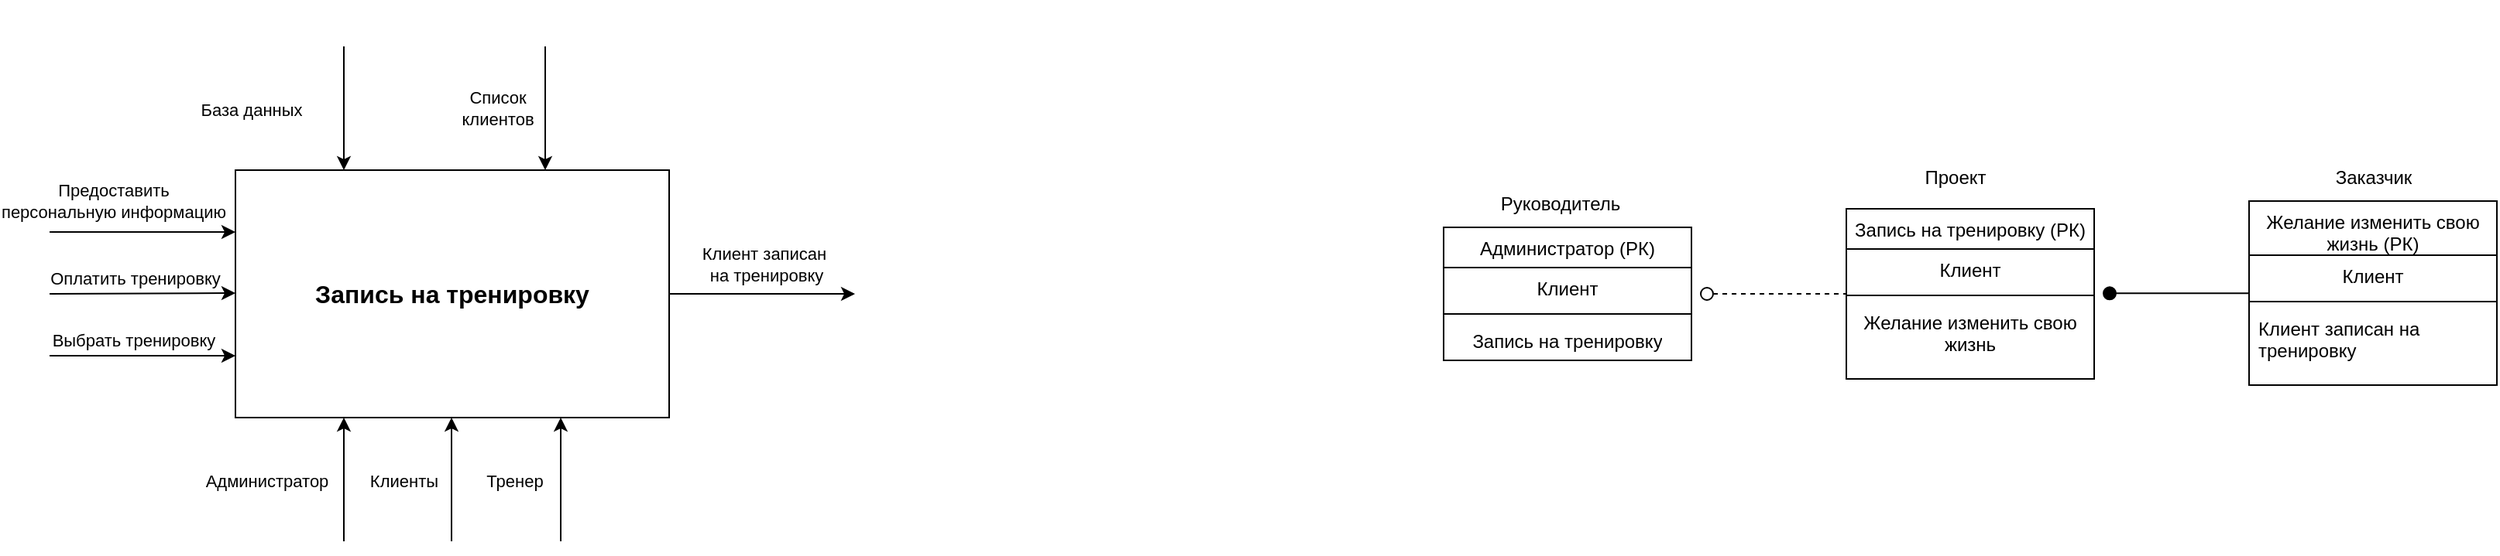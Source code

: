<mxfile version="22.1.2" type="device">
  <diagram name="Страница — 1" id="jWigPYOgys1MerMBkS01">
    <mxGraphModel dx="1884" dy="1276" grid="1" gridSize="10" guides="1" tooltips="1" connect="1" arrows="1" fold="1" page="1" pageScale="1" pageWidth="1169" pageHeight="827" math="0" shadow="0">
      <root>
        <mxCell id="0" />
        <mxCell id="1" parent="0" />
        <mxCell id="JXqbrIZ9gM3I_YPn6SAN-18" style="edgeStyle=orthogonalEdgeStyle;rounded=0;orthogonalLoop=1;jettySize=auto;html=1;" edge="1" parent="1" source="JXqbrIZ9gM3I_YPn6SAN-1">
          <mxGeometry relative="1" as="geometry">
            <mxPoint x="800" y="320" as="targetPoint" />
          </mxGeometry>
        </mxCell>
        <mxCell id="JXqbrIZ9gM3I_YPn6SAN-19" value="Клиент записан&lt;br&gt;&amp;nbsp;на тренировку" style="edgeLabel;html=1;align=center;verticalAlign=middle;resizable=0;points=[];" vertex="1" connectable="0" parent="JXqbrIZ9gM3I_YPn6SAN-18">
          <mxGeometry x="0.044" y="1" relative="1" as="geometry">
            <mxPoint x="-2" y="-19" as="offset" />
          </mxGeometry>
        </mxCell>
        <mxCell id="JXqbrIZ9gM3I_YPn6SAN-1" value="&lt;span style=&quot;font-size: 16px;&quot;&gt;&lt;b&gt;Запись на тренировку&lt;/b&gt;&lt;/span&gt;" style="rounded=0;whiteSpace=wrap;html=1;" vertex="1" parent="1">
          <mxGeometry x="400" y="240" width="280" height="160" as="geometry" />
        </mxCell>
        <mxCell id="JXqbrIZ9gM3I_YPn6SAN-2" value="" style="endArrow=classic;html=1;rounded=0;entryX=0;entryY=0.25;entryDx=0;entryDy=0;" edge="1" parent="1" target="JXqbrIZ9gM3I_YPn6SAN-1">
          <mxGeometry width="50" height="50" relative="1" as="geometry">
            <mxPoint x="280" y="280" as="sourcePoint" />
            <mxPoint x="550" y="380" as="targetPoint" />
          </mxGeometry>
        </mxCell>
        <mxCell id="JXqbrIZ9gM3I_YPn6SAN-6" value="Предоставить &lt;br&gt;персональную информацию" style="edgeLabel;html=1;align=center;verticalAlign=middle;resizable=0;points=[];" vertex="1" connectable="0" parent="JXqbrIZ9gM3I_YPn6SAN-2">
          <mxGeometry x="-0.093" y="2" relative="1" as="geometry">
            <mxPoint x="-14" y="-18" as="offset" />
          </mxGeometry>
        </mxCell>
        <mxCell id="JXqbrIZ9gM3I_YPn6SAN-3" value="" style="endArrow=classic;html=1;rounded=0;entryX=0;entryY=0.25;entryDx=0;entryDy=0;" edge="1" parent="1">
          <mxGeometry width="50" height="50" relative="1" as="geometry">
            <mxPoint x="280" y="320" as="sourcePoint" />
            <mxPoint x="400" y="319.5" as="targetPoint" />
          </mxGeometry>
        </mxCell>
        <mxCell id="JXqbrIZ9gM3I_YPn6SAN-7" value="Оплатить тренировку" style="edgeLabel;html=1;align=center;verticalAlign=middle;resizable=0;points=[];" vertex="1" connectable="0" parent="JXqbrIZ9gM3I_YPn6SAN-3">
          <mxGeometry x="-0.093" y="3" relative="1" as="geometry">
            <mxPoint y="-7" as="offset" />
          </mxGeometry>
        </mxCell>
        <mxCell id="JXqbrIZ9gM3I_YPn6SAN-4" value="" style="endArrow=classic;html=1;rounded=0;entryX=0;entryY=0.25;entryDx=0;entryDy=0;" edge="1" parent="1">
          <mxGeometry width="50" height="50" relative="1" as="geometry">
            <mxPoint x="280" y="360" as="sourcePoint" />
            <mxPoint x="400" y="360" as="targetPoint" />
          </mxGeometry>
        </mxCell>
        <mxCell id="JXqbrIZ9gM3I_YPn6SAN-8" value="Выбрать тренировку" style="edgeLabel;html=1;align=center;verticalAlign=middle;resizable=0;points=[];" vertex="1" connectable="0" parent="JXqbrIZ9gM3I_YPn6SAN-4">
          <mxGeometry x="-0.11" y="2" relative="1" as="geometry">
            <mxPoint y="-8" as="offset" />
          </mxGeometry>
        </mxCell>
        <mxCell id="JXqbrIZ9gM3I_YPn6SAN-9" value="" style="endArrow=classic;html=1;rounded=0;entryX=0.25;entryY=0;entryDx=0;entryDy=0;" edge="1" parent="1" target="JXqbrIZ9gM3I_YPn6SAN-1">
          <mxGeometry width="50" height="50" relative="1" as="geometry">
            <mxPoint x="470" y="160" as="sourcePoint" />
            <mxPoint x="441.72" y="240.0" as="targetPoint" />
          </mxGeometry>
        </mxCell>
        <mxCell id="JXqbrIZ9gM3I_YPn6SAN-11" value="База данных" style="edgeLabel;html=1;align=center;verticalAlign=middle;resizable=0;points=[];rotation=0;" vertex="1" connectable="0" parent="JXqbrIZ9gM3I_YPn6SAN-9">
          <mxGeometry x="-0.035" y="1" relative="1" as="geometry">
            <mxPoint x="-61" y="2" as="offset" />
          </mxGeometry>
        </mxCell>
        <mxCell id="JXqbrIZ9gM3I_YPn6SAN-10" value="" style="endArrow=classic;html=1;rounded=0;entryX=0.25;entryY=0;entryDx=0;entryDy=0;" edge="1" parent="1">
          <mxGeometry width="50" height="50" relative="1" as="geometry">
            <mxPoint x="600" y="160" as="sourcePoint" />
            <mxPoint x="600" y="240" as="targetPoint" />
          </mxGeometry>
        </mxCell>
        <mxCell id="JXqbrIZ9gM3I_YPn6SAN-13" value="Список &lt;br&gt;клиентов" style="edgeLabel;html=1;align=center;verticalAlign=middle;resizable=0;points=[];rotation=0;" vertex="1" connectable="0" parent="1">
          <mxGeometry x="570" y="130" as="geometry">
            <mxPoint x="-1.0" y="70" as="offset" />
          </mxGeometry>
        </mxCell>
        <mxCell id="JXqbrIZ9gM3I_YPn6SAN-14" value="" style="endArrow=classic;html=1;rounded=0;entryX=0.75;entryY=1;entryDx=0;entryDy=0;" edge="1" parent="1" target="JXqbrIZ9gM3I_YPn6SAN-1">
          <mxGeometry width="50" height="50" relative="1" as="geometry">
            <mxPoint x="610" y="480" as="sourcePoint" />
            <mxPoint x="480" y="590" as="targetPoint" />
          </mxGeometry>
        </mxCell>
        <mxCell id="JXqbrIZ9gM3I_YPn6SAN-15" value="Тренер" style="edgeLabel;html=1;align=center;verticalAlign=middle;resizable=0;points=[];rotation=0;" vertex="1" connectable="0" parent="JXqbrIZ9gM3I_YPn6SAN-14">
          <mxGeometry x="-0.035" y="1" relative="1" as="geometry">
            <mxPoint x="-29" y="-1" as="offset" />
          </mxGeometry>
        </mxCell>
        <mxCell id="JXqbrIZ9gM3I_YPn6SAN-16" value="" style="endArrow=classic;html=1;rounded=0;entryX=0.25;entryY=1;entryDx=0;entryDy=0;" edge="1" parent="1">
          <mxGeometry width="50" height="50" relative="1" as="geometry">
            <mxPoint x="539.5" y="480" as="sourcePoint" />
            <mxPoint x="539.5" y="400" as="targetPoint" />
          </mxGeometry>
        </mxCell>
        <mxCell id="JXqbrIZ9gM3I_YPn6SAN-17" value="Клиенты&amp;nbsp;" style="edgeLabel;html=1;align=center;verticalAlign=middle;resizable=0;points=[];rotation=0;" vertex="1" connectable="0" parent="JXqbrIZ9gM3I_YPn6SAN-16">
          <mxGeometry x="-0.035" y="1" relative="1" as="geometry">
            <mxPoint x="-29" y="-1" as="offset" />
          </mxGeometry>
        </mxCell>
        <mxCell id="JXqbrIZ9gM3I_YPn6SAN-35" value="" style="endArrow=classic;html=1;rounded=0;entryX=0.25;entryY=1;entryDx=0;entryDy=0;" edge="1" parent="1">
          <mxGeometry width="50" height="50" relative="1" as="geometry">
            <mxPoint x="470" y="480" as="sourcePoint" />
            <mxPoint x="470" y="400" as="targetPoint" />
          </mxGeometry>
        </mxCell>
        <mxCell id="JXqbrIZ9gM3I_YPn6SAN-36" value="Администратор" style="edgeLabel;html=1;align=center;verticalAlign=middle;resizable=0;points=[];rotation=0;" vertex="1" connectable="0" parent="JXqbrIZ9gM3I_YPn6SAN-35">
          <mxGeometry x="-0.035" y="1" relative="1" as="geometry">
            <mxPoint x="-49" y="-1" as="offset" />
          </mxGeometry>
        </mxCell>
        <mxCell id="JXqbrIZ9gM3I_YPn6SAN-37" value="&lt;span style=&quot;font-weight: normal;&quot;&gt;Администратор (РК)&lt;/span&gt;" style="swimlane;fontStyle=1;align=center;verticalAlign=top;childLayout=stackLayout;horizontal=1;startSize=26;horizontalStack=0;resizeParent=1;resizeParentMax=0;resizeLast=0;collapsible=1;marginBottom=0;whiteSpace=wrap;html=1;" vertex="1" parent="1">
          <mxGeometry x="1180" y="277" width="160" height="86" as="geometry" />
        </mxCell>
        <mxCell id="JXqbrIZ9gM3I_YPn6SAN-38" value="Клиент" style="text;strokeColor=none;fillColor=none;align=center;verticalAlign=top;spacingLeft=4;spacingRight=4;overflow=hidden;rotatable=0;points=[[0,0.5],[1,0.5]];portConstraint=eastwest;whiteSpace=wrap;html=1;" vertex="1" parent="JXqbrIZ9gM3I_YPn6SAN-37">
          <mxGeometry y="26" width="160" height="26" as="geometry" />
        </mxCell>
        <mxCell id="JXqbrIZ9gM3I_YPn6SAN-39" value="" style="line;strokeWidth=1;fillColor=none;align=left;verticalAlign=middle;spacingTop=-1;spacingLeft=3;spacingRight=3;rotatable=0;labelPosition=right;points=[];portConstraint=eastwest;strokeColor=inherit;" vertex="1" parent="JXqbrIZ9gM3I_YPn6SAN-37">
          <mxGeometry y="52" width="160" height="8" as="geometry" />
        </mxCell>
        <mxCell id="JXqbrIZ9gM3I_YPn6SAN-40" value="Запись на тренировку" style="text;strokeColor=none;fillColor=none;align=center;verticalAlign=top;spacingLeft=4;spacingRight=4;overflow=hidden;rotatable=0;points=[[0,0.5],[1,0.5]];portConstraint=eastwest;whiteSpace=wrap;html=1;" vertex="1" parent="JXqbrIZ9gM3I_YPn6SAN-37">
          <mxGeometry y="60" width="160" height="26" as="geometry" />
        </mxCell>
        <mxCell id="JXqbrIZ9gM3I_YPn6SAN-45" value="" style="html=1;verticalAlign=bottom;startArrow=oval;startFill=0;endArrow=none;startSize=8;curved=0;rounded=0;endFill=0;dashed=1;" edge="1" parent="1">
          <mxGeometry width="60" relative="1" as="geometry">
            <mxPoint x="1350" y="320" as="sourcePoint" />
            <mxPoint x="1440" y="320" as="targetPoint" />
          </mxGeometry>
        </mxCell>
        <mxCell id="JXqbrIZ9gM3I_YPn6SAN-46" value="&lt;span style=&quot;font-weight: normal;&quot;&gt;Запись на тренировку (РК)&lt;/span&gt;" style="swimlane;fontStyle=1;align=center;verticalAlign=top;childLayout=stackLayout;horizontal=1;startSize=26;horizontalStack=0;resizeParent=1;resizeParentMax=0;resizeLast=0;collapsible=1;marginBottom=0;whiteSpace=wrap;html=1;" vertex="1" parent="1">
          <mxGeometry x="1440" y="265" width="160" height="110" as="geometry" />
        </mxCell>
        <mxCell id="JXqbrIZ9gM3I_YPn6SAN-47" value="Клиент" style="text;strokeColor=none;fillColor=none;align=center;verticalAlign=top;spacingLeft=4;spacingRight=4;overflow=hidden;rotatable=0;points=[[0,0.5],[1,0.5]];portConstraint=eastwest;whiteSpace=wrap;html=1;" vertex="1" parent="JXqbrIZ9gM3I_YPn6SAN-46">
          <mxGeometry y="26" width="160" height="26" as="geometry" />
        </mxCell>
        <mxCell id="JXqbrIZ9gM3I_YPn6SAN-48" value="" style="line;strokeWidth=1;fillColor=none;align=left;verticalAlign=middle;spacingTop=-1;spacingLeft=3;spacingRight=3;rotatable=0;labelPosition=right;points=[];portConstraint=eastwest;strokeColor=inherit;" vertex="1" parent="JXqbrIZ9gM3I_YPn6SAN-46">
          <mxGeometry y="52" width="160" height="8" as="geometry" />
        </mxCell>
        <mxCell id="JXqbrIZ9gM3I_YPn6SAN-49" value="Желание изменить свою жизнь" style="text;strokeColor=none;fillColor=none;align=center;verticalAlign=top;spacingLeft=4;spacingRight=4;overflow=hidden;rotatable=0;points=[[0,0.5],[1,0.5]];portConstraint=eastwest;whiteSpace=wrap;html=1;" vertex="1" parent="JXqbrIZ9gM3I_YPn6SAN-46">
          <mxGeometry y="60" width="160" height="50" as="geometry" />
        </mxCell>
        <mxCell id="JXqbrIZ9gM3I_YPn6SAN-50" value="" style="html=1;verticalAlign=bottom;startArrow=oval;startFill=1;endArrow=none;startSize=8;curved=0;rounded=0;endFill=0;" edge="1" parent="1">
          <mxGeometry width="60" relative="1" as="geometry">
            <mxPoint x="1610" y="319.67" as="sourcePoint" />
            <mxPoint x="1700" y="319.67" as="targetPoint" />
          </mxGeometry>
        </mxCell>
        <mxCell id="JXqbrIZ9gM3I_YPn6SAN-51" value="&lt;span style=&quot;font-weight: 400;&quot;&gt;Желание изменить свою&lt;br&gt;жизнь (РК)&lt;br&gt;&lt;/span&gt;" style="swimlane;fontStyle=1;align=center;verticalAlign=top;childLayout=stackLayout;horizontal=1;startSize=35;horizontalStack=0;resizeParent=1;resizeParentMax=0;resizeLast=0;collapsible=1;marginBottom=0;whiteSpace=wrap;html=1;" vertex="1" parent="1">
          <mxGeometry x="1700" y="260" width="160" height="119" as="geometry" />
        </mxCell>
        <mxCell id="JXqbrIZ9gM3I_YPn6SAN-52" value="Клиент" style="text;strokeColor=none;fillColor=none;align=center;verticalAlign=top;spacingLeft=4;spacingRight=4;overflow=hidden;rotatable=0;points=[[0,0.5],[1,0.5]];portConstraint=eastwest;whiteSpace=wrap;html=1;" vertex="1" parent="JXqbrIZ9gM3I_YPn6SAN-51">
          <mxGeometry y="35" width="160" height="26" as="geometry" />
        </mxCell>
        <mxCell id="JXqbrIZ9gM3I_YPn6SAN-53" value="" style="line;strokeWidth=1;fillColor=none;align=left;verticalAlign=middle;spacingTop=-1;spacingLeft=3;spacingRight=3;rotatable=0;labelPosition=right;points=[];portConstraint=eastwest;strokeColor=inherit;" vertex="1" parent="JXqbrIZ9gM3I_YPn6SAN-51">
          <mxGeometry y="61" width="160" height="8" as="geometry" />
        </mxCell>
        <mxCell id="JXqbrIZ9gM3I_YPn6SAN-54" value="Клиент записан на тренировку" style="text;strokeColor=none;fillColor=none;align=left;verticalAlign=top;spacingLeft=4;spacingRight=4;overflow=hidden;rotatable=0;points=[[0,0.5],[1,0.5]];portConstraint=eastwest;whiteSpace=wrap;html=1;" vertex="1" parent="JXqbrIZ9gM3I_YPn6SAN-51">
          <mxGeometry y="69" width="160" height="50" as="geometry" />
        </mxCell>
        <mxCell id="JXqbrIZ9gM3I_YPn6SAN-55" value="Руководитель" style="text;html=1;align=center;verticalAlign=middle;resizable=0;points=[];autosize=1;strokeColor=none;fillColor=none;" vertex="1" parent="1">
          <mxGeometry x="1205" y="247" width="100" height="30" as="geometry" />
        </mxCell>
        <mxCell id="JXqbrIZ9gM3I_YPn6SAN-56" value="Проект" style="text;html=1;align=center;verticalAlign=middle;resizable=0;points=[];autosize=1;strokeColor=none;fillColor=none;" vertex="1" parent="1">
          <mxGeometry x="1480" y="230" width="60" height="30" as="geometry" />
        </mxCell>
        <mxCell id="JXqbrIZ9gM3I_YPn6SAN-57" value="Заказчик" style="text;html=1;align=center;verticalAlign=middle;resizable=0;points=[];autosize=1;strokeColor=none;fillColor=none;" vertex="1" parent="1">
          <mxGeometry x="1745" y="230" width="70" height="30" as="geometry" />
        </mxCell>
      </root>
    </mxGraphModel>
  </diagram>
</mxfile>
